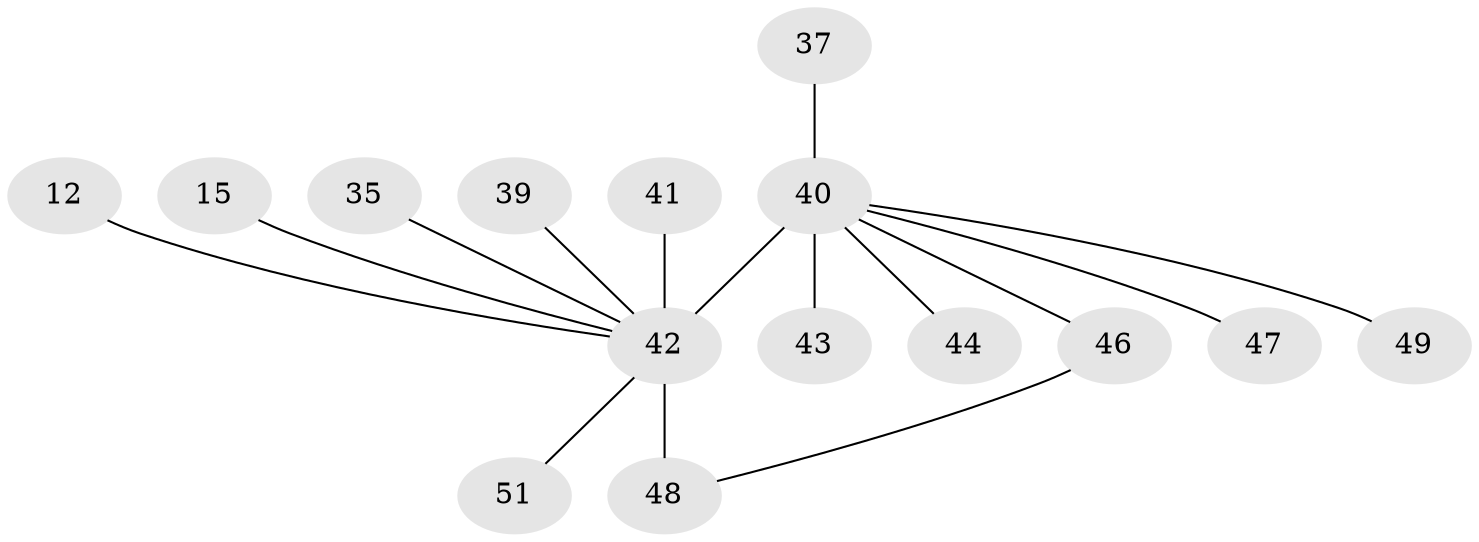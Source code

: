 // original degree distribution, {9: 0.0196078431372549, 12: 0.0196078431372549, 4: 0.058823529411764705, 5: 0.058823529411764705, 1: 0.43137254901960786, 7: 0.0196078431372549, 3: 0.09803921568627451, 2: 0.27450980392156865, 6: 0.0196078431372549}
// Generated by graph-tools (version 1.1) at 2025/50/03/04/25 21:50:07]
// undirected, 15 vertices, 15 edges
graph export_dot {
graph [start="1"]
  node [color=gray90,style=filled];
  12;
  15;
  35 [super="+24"];
  37;
  39 [super="+29"];
  40 [super="+14+32+38"];
  41 [super="+28"];
  42 [super="+20+26+19"];
  43;
  44;
  46;
  47;
  48 [super="+36+5+45"];
  49;
  51 [super="+50"];
  12 -- 42;
  15 -- 42;
  35 -- 42;
  37 -- 40;
  39 -- 42 [weight=2];
  40 -- 42 [weight=9];
  40 -- 46;
  40 -- 49;
  40 -- 43;
  40 -- 44;
  40 -- 47;
  41 -- 42;
  42 -- 48 [weight=3];
  42 -- 51;
  46 -- 48;
}
